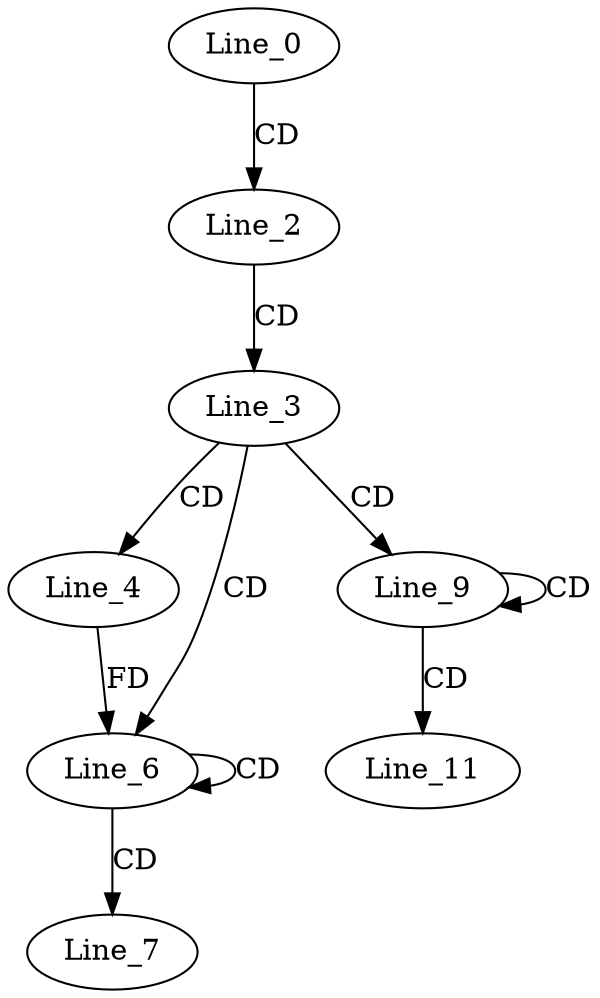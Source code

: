 digraph G {
  Line_0;
  Line_2;
  Line_3;
  Line_4;
  Line_6;
  Line_6;
  Line_6;
  Line_7;
  Line_9;
  Line_9;
  Line_11;
  Line_0 -> Line_2 [ label="CD" ];
  Line_2 -> Line_3 [ label="CD" ];
  Line_3 -> Line_4 [ label="CD" ];
  Line_3 -> Line_6 [ label="CD" ];
  Line_6 -> Line_6 [ label="CD" ];
  Line_4 -> Line_6 [ label="FD" ];
  Line_6 -> Line_7 [ label="CD" ];
  Line_3 -> Line_9 [ label="CD" ];
  Line_9 -> Line_9 [ label="CD" ];
  Line_9 -> Line_11 [ label="CD" ];
}
